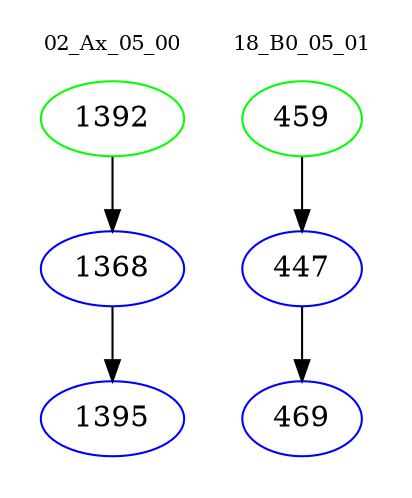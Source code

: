 digraph{
subgraph cluster_0 {
color = white
label = "02_Ax_05_00";
fontsize=10;
T0_1392 [label="1392", color="green"]
T0_1392 -> T0_1368 [color="black"]
T0_1368 [label="1368", color="blue"]
T0_1368 -> T0_1395 [color="black"]
T0_1395 [label="1395", color="blue"]
}
subgraph cluster_1 {
color = white
label = "18_B0_05_01";
fontsize=10;
T1_459 [label="459", color="green"]
T1_459 -> T1_447 [color="black"]
T1_447 [label="447", color="blue"]
T1_447 -> T1_469 [color="black"]
T1_469 [label="469", color="blue"]
}
}
